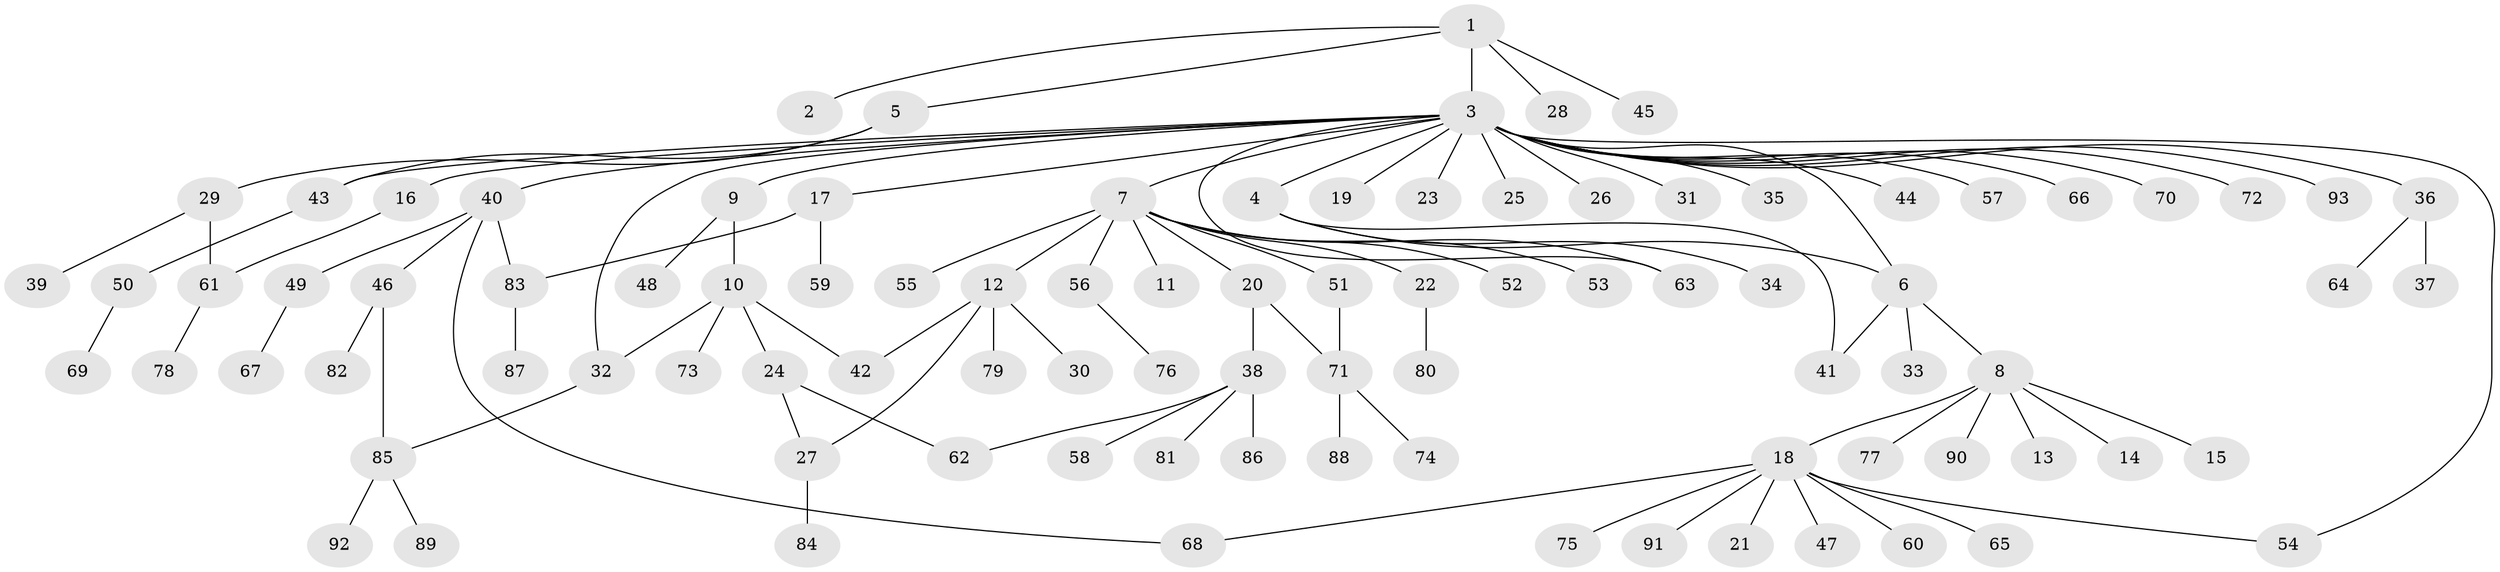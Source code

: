 // coarse degree distribution, {16: 0.021739130434782608, 1: 0.8695652173913043, 5: 0.021739130434782608, 6: 0.021739130434782608, 3: 0.021739130434782608, 2: 0.021739130434782608, 22: 0.021739130434782608}
// Generated by graph-tools (version 1.1) at 2025/50/03/04/25 21:50:02]
// undirected, 93 vertices, 106 edges
graph export_dot {
graph [start="1"]
  node [color=gray90,style=filled];
  1;
  2;
  3;
  4;
  5;
  6;
  7;
  8;
  9;
  10;
  11;
  12;
  13;
  14;
  15;
  16;
  17;
  18;
  19;
  20;
  21;
  22;
  23;
  24;
  25;
  26;
  27;
  28;
  29;
  30;
  31;
  32;
  33;
  34;
  35;
  36;
  37;
  38;
  39;
  40;
  41;
  42;
  43;
  44;
  45;
  46;
  47;
  48;
  49;
  50;
  51;
  52;
  53;
  54;
  55;
  56;
  57;
  58;
  59;
  60;
  61;
  62;
  63;
  64;
  65;
  66;
  67;
  68;
  69;
  70;
  71;
  72;
  73;
  74;
  75;
  76;
  77;
  78;
  79;
  80;
  81;
  82;
  83;
  84;
  85;
  86;
  87;
  88;
  89;
  90;
  91;
  92;
  93;
  1 -- 2;
  1 -- 3;
  1 -- 5;
  1 -- 28;
  1 -- 45;
  3 -- 4;
  3 -- 6;
  3 -- 7;
  3 -- 9;
  3 -- 16;
  3 -- 17;
  3 -- 19;
  3 -- 23;
  3 -- 25;
  3 -- 26;
  3 -- 31;
  3 -- 32;
  3 -- 35;
  3 -- 36;
  3 -- 40;
  3 -- 43;
  3 -- 44;
  3 -- 54;
  3 -- 57;
  3 -- 63;
  3 -- 66;
  3 -- 70;
  3 -- 72;
  3 -- 93;
  4 -- 6;
  4 -- 34;
  4 -- 41;
  5 -- 29;
  5 -- 43;
  6 -- 8;
  6 -- 33;
  6 -- 41;
  7 -- 11;
  7 -- 12;
  7 -- 20;
  7 -- 22;
  7 -- 51;
  7 -- 52;
  7 -- 53;
  7 -- 55;
  7 -- 56;
  7 -- 63;
  8 -- 13;
  8 -- 14;
  8 -- 15;
  8 -- 18;
  8 -- 77;
  8 -- 90;
  9 -- 10;
  9 -- 48;
  10 -- 24;
  10 -- 32;
  10 -- 42;
  10 -- 73;
  12 -- 27;
  12 -- 30;
  12 -- 42;
  12 -- 79;
  16 -- 61;
  17 -- 59;
  17 -- 83;
  18 -- 21;
  18 -- 47;
  18 -- 54;
  18 -- 60;
  18 -- 65;
  18 -- 68;
  18 -- 75;
  18 -- 91;
  20 -- 38;
  20 -- 71;
  22 -- 80;
  24 -- 27;
  24 -- 62;
  27 -- 84;
  29 -- 39;
  29 -- 61;
  32 -- 85;
  36 -- 37;
  36 -- 64;
  38 -- 58;
  38 -- 62;
  38 -- 81;
  38 -- 86;
  40 -- 46;
  40 -- 49;
  40 -- 68;
  40 -- 83;
  43 -- 50;
  46 -- 82;
  46 -- 85;
  49 -- 67;
  50 -- 69;
  51 -- 71;
  56 -- 76;
  61 -- 78;
  71 -- 74;
  71 -- 88;
  83 -- 87;
  85 -- 89;
  85 -- 92;
}
